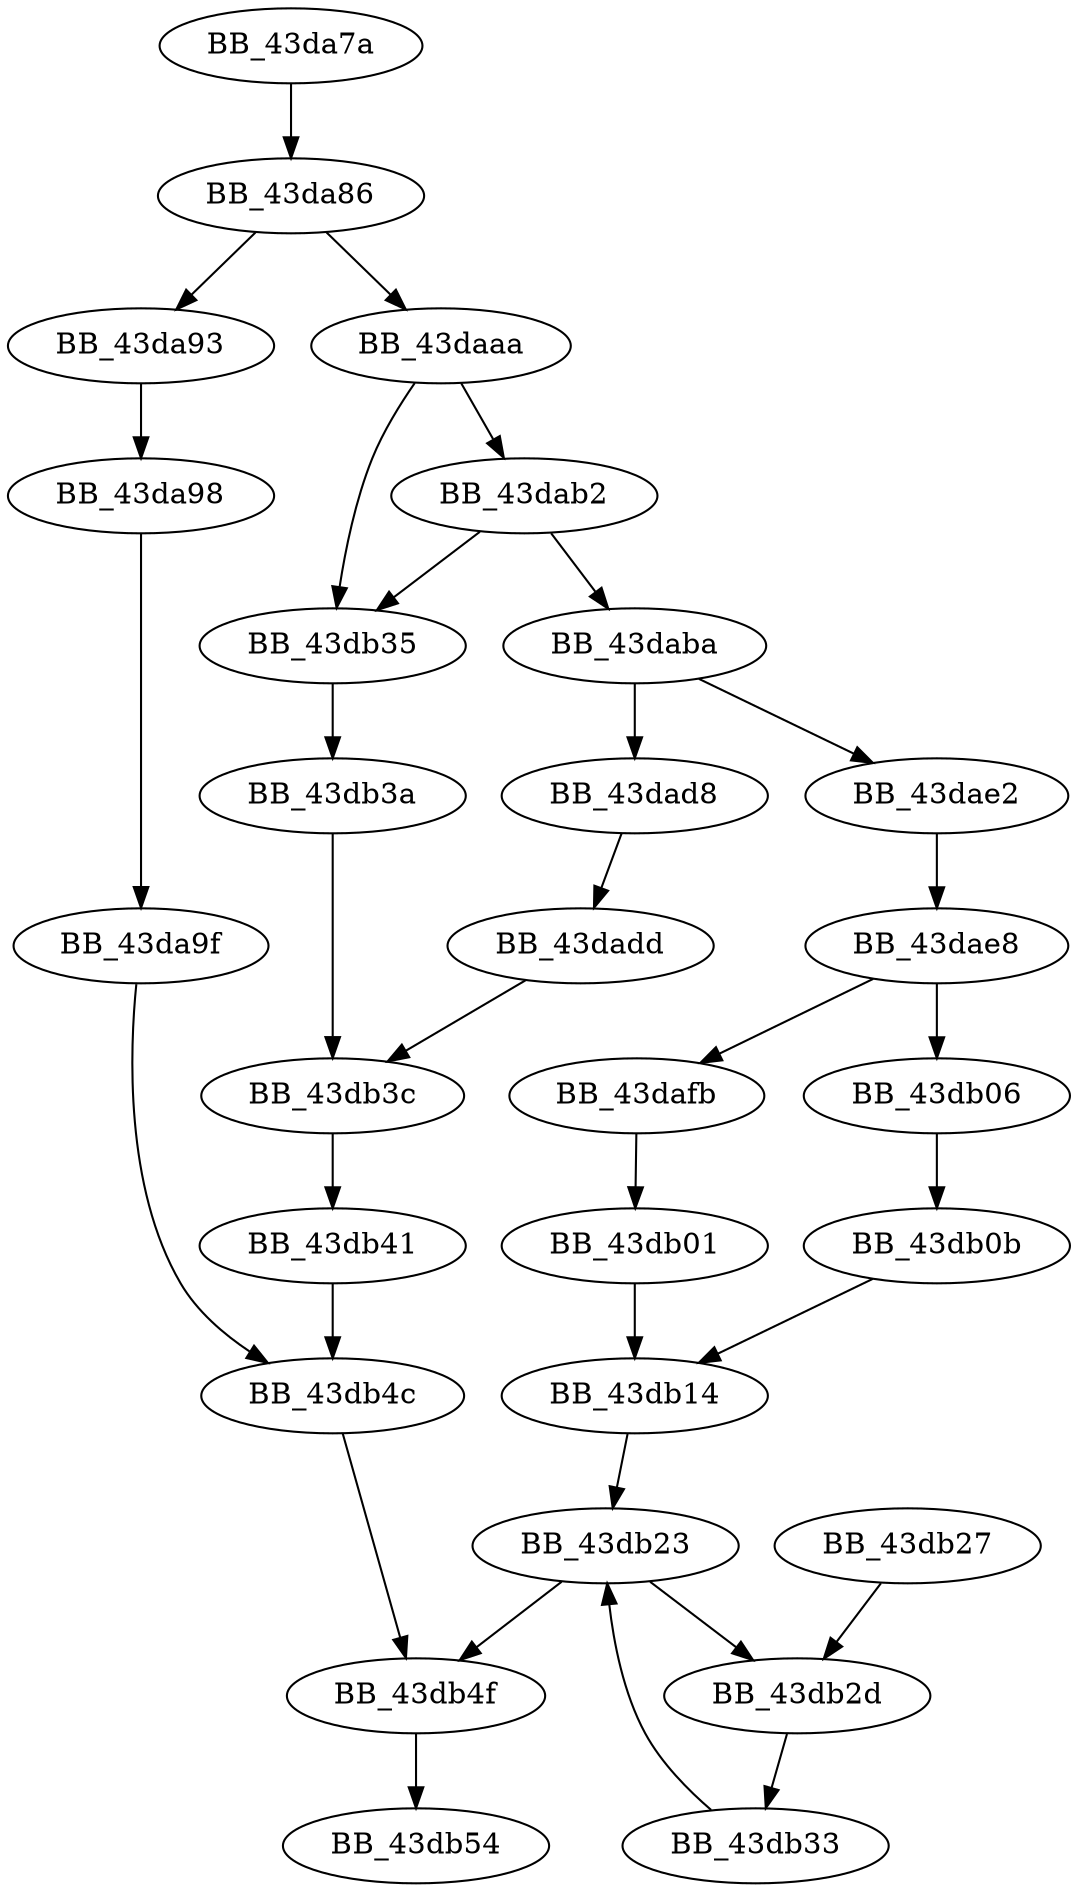 DiGraph __close{
BB_43da7a->BB_43da86
BB_43da86->BB_43da93
BB_43da86->BB_43daaa
BB_43da93->BB_43da98
BB_43da98->BB_43da9f
BB_43da9f->BB_43db4c
BB_43daaa->BB_43dab2
BB_43daaa->BB_43db35
BB_43dab2->BB_43daba
BB_43dab2->BB_43db35
BB_43daba->BB_43dad8
BB_43daba->BB_43dae2
BB_43dad8->BB_43dadd
BB_43dadd->BB_43db3c
BB_43dae2->BB_43dae8
BB_43dae8->BB_43dafb
BB_43dae8->BB_43db06
BB_43dafb->BB_43db01
BB_43db01->BB_43db14
BB_43db06->BB_43db0b
BB_43db0b->BB_43db14
BB_43db14->BB_43db23
BB_43db23->BB_43db2d
BB_43db23->BB_43db4f
BB_43db27->BB_43db2d
BB_43db2d->BB_43db33
BB_43db33->BB_43db23
BB_43db35->BB_43db3a
BB_43db3a->BB_43db3c
BB_43db3c->BB_43db41
BB_43db41->BB_43db4c
BB_43db4c->BB_43db4f
BB_43db4f->BB_43db54
}
